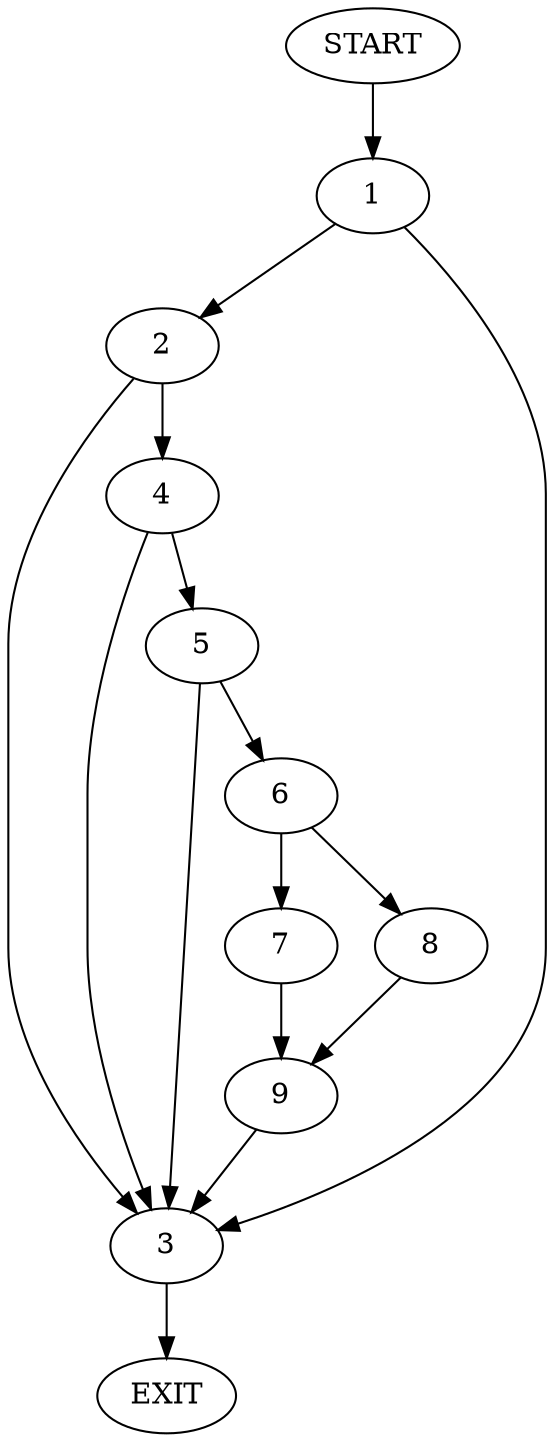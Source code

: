digraph {
0 [label="START"]
10 [label="EXIT"]
0 -> 1
1 -> 2
1 -> 3
3 -> 10
2 -> 3
2 -> 4
4 -> 3
4 -> 5
5 -> 3
5 -> 6
6 -> 7
6 -> 8
8 -> 9
7 -> 9
9 -> 3
}
